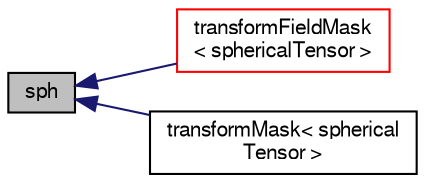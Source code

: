 digraph "sph"
{
  bgcolor="transparent";
  edge [fontname="FreeSans",fontsize="10",labelfontname="FreeSans",labelfontsize="10"];
  node [fontname="FreeSans",fontsize="10",shape=record];
  rankdir="LR";
  Node116283 [label="sph",height=0.2,width=0.4,color="black", fillcolor="grey75", style="filled", fontcolor="black"];
  Node116283 -> Node116284 [dir="back",color="midnightblue",fontsize="10",style="solid",fontname="FreeSans"];
  Node116284 [label="transformFieldMask\l\< sphericalTensor \>",height=0.2,width=0.4,color="red",URL="$a21124.html#a22519adee09e1eaa68b85d88d80df532"];
  Node116283 -> Node116286 [dir="back",color="midnightblue",fontsize="10",style="solid",fontname="FreeSans"];
  Node116286 [label="transformMask\< spherical\lTensor \>",height=0.2,width=0.4,color="black",URL="$a21124.html#a8970e872eccb2548c9886f75c9010aee"];
}
